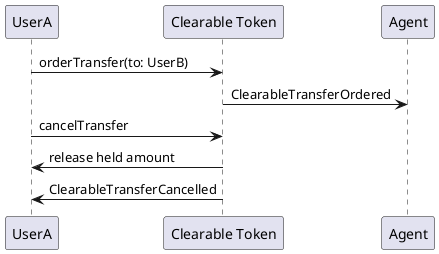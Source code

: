 @startuml
UserA -> "Clearable Token": orderTransfer(to: UserB)
"Clearable Token" -> Agent: ClearableTransferOrdered
UserA -> "Clearable Token": cancelTransfer
"Clearable Token" -> UserA: release held amount
"Clearable Token" -> UserA: ClearableTransferCancelled
@enduml
